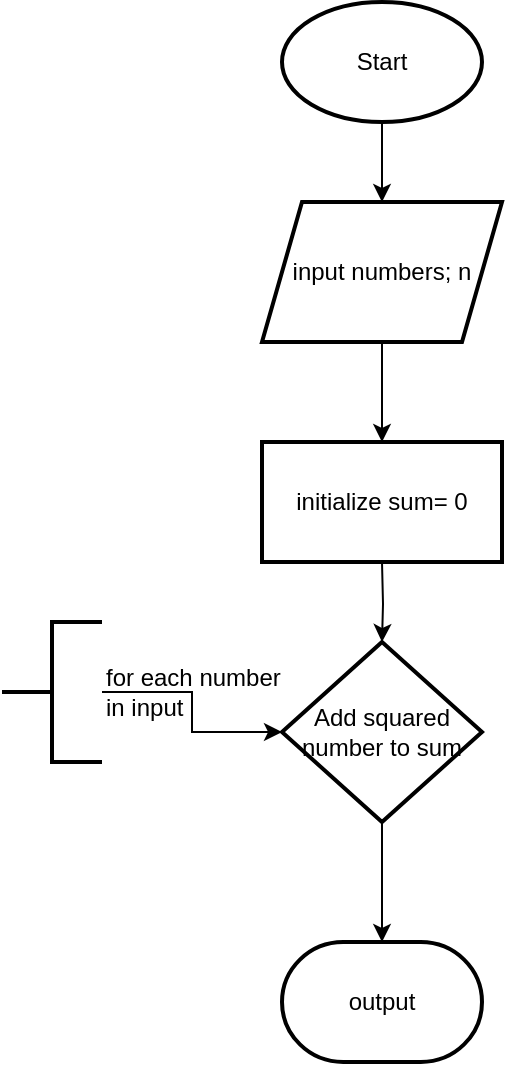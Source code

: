 <mxfile version="21.5.0" type="github">
  <diagram name="Page-1" id="N5szYehhAZAPwgICwfc_">
    <mxGraphModel dx="1050" dy="581" grid="1" gridSize="10" guides="1" tooltips="1" connect="1" arrows="1" fold="1" page="1" pageScale="1" pageWidth="850" pageHeight="1100" math="0" shadow="0">
      <root>
        <mxCell id="0" />
        <mxCell id="1" parent="0" />
        <mxCell id="ACuFxUSaHGaXY7vlO0z6-3" value="" style="edgeStyle=orthogonalEdgeStyle;rounded=0;orthogonalLoop=1;jettySize=auto;html=1;" edge="1" parent="1" source="ACuFxUSaHGaXY7vlO0z6-1" target="ACuFxUSaHGaXY7vlO0z6-2">
          <mxGeometry relative="1" as="geometry" />
        </mxCell>
        <mxCell id="ACuFxUSaHGaXY7vlO0z6-1" value="Start" style="strokeWidth=2;html=1;shape=mxgraph.flowchart.start_1;whiteSpace=wrap;" vertex="1" parent="1">
          <mxGeometry x="360" y="20" width="100" height="60" as="geometry" />
        </mxCell>
        <mxCell id="ACuFxUSaHGaXY7vlO0z6-5" value="" style="edgeStyle=orthogonalEdgeStyle;rounded=0;orthogonalLoop=1;jettySize=auto;html=1;" edge="1" parent="1" source="ACuFxUSaHGaXY7vlO0z6-2">
          <mxGeometry relative="1" as="geometry">
            <mxPoint x="410" y="240" as="targetPoint" />
            <Array as="points">
              <mxPoint x="410" y="220" />
              <mxPoint x="410" y="220" />
            </Array>
          </mxGeometry>
        </mxCell>
        <mxCell id="ACuFxUSaHGaXY7vlO0z6-2" value="input numbers; n" style="shape=parallelogram;perimeter=parallelogramPerimeter;whiteSpace=wrap;html=1;fixedSize=1;strokeWidth=2;" vertex="1" parent="1">
          <mxGeometry x="350" y="120" width="120" height="70" as="geometry" />
        </mxCell>
        <mxCell id="ACuFxUSaHGaXY7vlO0z6-7" value="" style="edgeStyle=orthogonalEdgeStyle;rounded=0;orthogonalLoop=1;jettySize=auto;html=1;" edge="1" parent="1" target="ACuFxUSaHGaXY7vlO0z6-6">
          <mxGeometry relative="1" as="geometry">
            <mxPoint x="410" y="300" as="sourcePoint" />
          </mxGeometry>
        </mxCell>
        <mxCell id="ACuFxUSaHGaXY7vlO0z6-10" value="" style="edgeStyle=orthogonalEdgeStyle;rounded=0;orthogonalLoop=1;jettySize=auto;html=1;" edge="1" parent="1" source="ACuFxUSaHGaXY7vlO0z6-6" target="ACuFxUSaHGaXY7vlO0z6-8">
          <mxGeometry relative="1" as="geometry" />
        </mxCell>
        <mxCell id="ACuFxUSaHGaXY7vlO0z6-6" value="Add squared number to sum" style="rhombus;whiteSpace=wrap;html=1;strokeWidth=2;" vertex="1" parent="1">
          <mxGeometry x="360" y="340" width="100" height="90" as="geometry" />
        </mxCell>
        <mxCell id="ACuFxUSaHGaXY7vlO0z6-8" value="output" style="strokeWidth=2;html=1;shape=mxgraph.flowchart.terminator;whiteSpace=wrap;" vertex="1" parent="1">
          <mxGeometry x="360" y="490" width="100" height="60" as="geometry" />
        </mxCell>
        <mxCell id="ACuFxUSaHGaXY7vlO0z6-11" value="initialize sum= 0" style="whiteSpace=wrap;html=1;strokeWidth=2;" vertex="1" parent="1">
          <mxGeometry x="350" y="240" width="120" height="60" as="geometry" />
        </mxCell>
        <mxCell id="ACuFxUSaHGaXY7vlO0z6-14" value="" style="edgeStyle=orthogonalEdgeStyle;rounded=0;orthogonalLoop=1;jettySize=auto;html=1;" edge="1" parent="1" source="ACuFxUSaHGaXY7vlO0z6-13" target="ACuFxUSaHGaXY7vlO0z6-6">
          <mxGeometry relative="1" as="geometry" />
        </mxCell>
        <mxCell id="ACuFxUSaHGaXY7vlO0z6-13" value="for each number&amp;nbsp;&lt;br&gt;in input" style="strokeWidth=2;html=1;shape=mxgraph.flowchart.annotation_2;align=left;labelPosition=right;pointerEvents=1;" vertex="1" parent="1">
          <mxGeometry x="220" y="330" width="50" height="70" as="geometry" />
        </mxCell>
      </root>
    </mxGraphModel>
  </diagram>
</mxfile>
